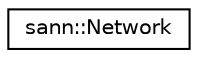 digraph "Graphical Class Hierarchy"
{
  edge [fontname="Helvetica",fontsize="10",labelfontname="Helvetica",labelfontsize="10"];
  node [fontname="Helvetica",fontsize="10",shape=record];
  rankdir="LR";
  Node0 [label="sann::Network",height=0.2,width=0.4,color="black", fillcolor="white", style="filled",URL="$classsann_1_1Network.html"];
}
